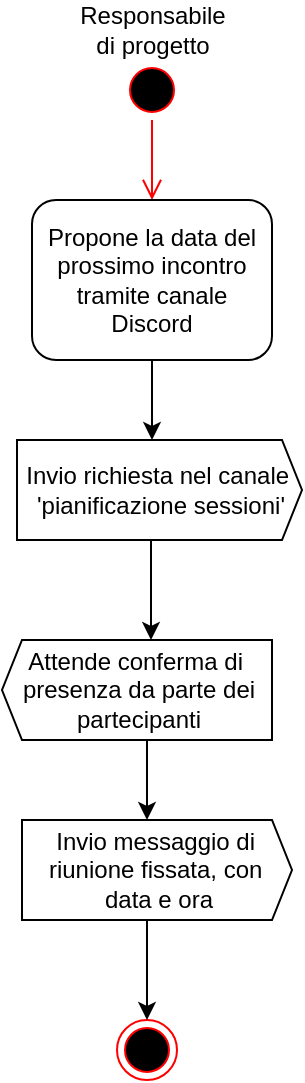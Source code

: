 <mxfile version="14.3.1" type="device"><diagram id="RpehNwofB1IOC7__4_0l" name="Page-1"><mxGraphModel dx="872" dy="419" grid="1" gridSize="10" guides="1" tooltips="1" connect="1" arrows="1" fold="1" page="1" pageScale="1" pageWidth="827" pageHeight="1169" math="0" shadow="0"><root><mxCell id="0"/><mxCell id="1" parent="0"/><mxCell id="jY_goNjBkGcfQNZX3F9H-1" value="" style="ellipse;html=1;shape=startState;fillColor=#000000;strokeColor=#ff0000;" vertex="1" parent="1"><mxGeometry x="360" y="30" width="30" height="30" as="geometry"/></mxCell><mxCell id="jY_goNjBkGcfQNZX3F9H-2" value="" style="edgeStyle=orthogonalEdgeStyle;html=1;verticalAlign=bottom;endArrow=open;endSize=8;strokeColor=#ff0000;entryX=0.5;entryY=0;entryDx=0;entryDy=0;" edge="1" source="jY_goNjBkGcfQNZX3F9H-1" parent="1" target="jY_goNjBkGcfQNZX3F9H-3"><mxGeometry relative="1" as="geometry"><mxPoint x="375" y="90" as="targetPoint"/></mxGeometry></mxCell><mxCell id="jY_goNjBkGcfQNZX3F9H-3" value="Propone la data del prossimo incontro tramite canale Discord" style="rounded=1;whiteSpace=wrap;html=1;" vertex="1" parent="1"><mxGeometry x="315" y="100" width="120" height="80" as="geometry"/></mxCell><mxCell id="jY_goNjBkGcfQNZX3F9H-4" value="Responsabile di progetto" style="text;html=1;strokeColor=none;fillColor=none;align=center;verticalAlign=middle;whiteSpace=wrap;rounded=0;" vertex="1" parent="1"><mxGeometry x="357.5" width="35" height="30" as="geometry"/></mxCell><mxCell id="jY_goNjBkGcfQNZX3F9H-6" value="" style="endArrow=classic;html=1;exitX=0.5;exitY=1;exitDx=0;exitDy=0;" edge="1" parent="1" source="jY_goNjBkGcfQNZX3F9H-3"><mxGeometry width="50" height="50" relative="1" as="geometry"><mxPoint x="420" y="250" as="sourcePoint"/><mxPoint x="375" y="220" as="targetPoint"/></mxGeometry></mxCell><mxCell id="jY_goNjBkGcfQNZX3F9H-9" value="" style="endArrow=classic;html=1;exitX=0.5;exitY=1;exitDx=0;exitDy=0;" edge="1" parent="1"><mxGeometry width="50" height="50" relative="1" as="geometry"><mxPoint x="374.5" y="270" as="sourcePoint"/><mxPoint x="374.5" y="320" as="targetPoint"/></mxGeometry></mxCell><mxCell id="jY_goNjBkGcfQNZX3F9H-11" value="Invio richiesta nel canale&amp;nbsp;&lt;br&gt;'pianificazione sessioni'" style="html=1;shadow=0;dashed=0;align=center;verticalAlign=middle;shape=mxgraph.arrows2.arrow;dy=0;dx=10;notch=0;" vertex="1" parent="1"><mxGeometry x="307.5" y="220" width="142.5" height="50" as="geometry"/></mxCell><mxCell id="jY_goNjBkGcfQNZX3F9H-14" value="Attende conferma di&amp;nbsp;&lt;br&gt;presenza da parte dei&lt;br&gt;partecipanti&lt;br&gt;" style="html=1;shadow=0;dashed=0;align=center;verticalAlign=middle;shape=mxgraph.arrows2.arrow;dy=0;dx=10;notch=0;direction=west;" vertex="1" parent="1"><mxGeometry x="300" y="320" width="135" height="50" as="geometry"/></mxCell><mxCell id="jY_goNjBkGcfQNZX3F9H-16" value="" style="endArrow=classic;html=1;exitX=0;exitY=0;exitDx=62.5;exitDy=0;exitPerimeter=0;entryX=0;entryY=0;entryDx=62.5;entryDy=0;entryPerimeter=0;" edge="1" parent="1" source="jY_goNjBkGcfQNZX3F9H-14" target="jY_goNjBkGcfQNZX3F9H-17"><mxGeometry width="50" height="50" relative="1" as="geometry"><mxPoint x="340" y="560" as="sourcePoint"/><mxPoint x="380" y="410" as="targetPoint"/></mxGeometry></mxCell><mxCell id="jY_goNjBkGcfQNZX3F9H-17" value="Invio messaggio di&amp;nbsp;&lt;br&gt;riunione fissata, con&amp;nbsp;&lt;br&gt;data e ora" style="html=1;shadow=0;dashed=0;align=center;verticalAlign=middle;shape=mxgraph.arrows2.arrow;dy=0;dx=10;notch=0;" vertex="1" parent="1"><mxGeometry x="310" y="410" width="135" height="50" as="geometry"/></mxCell><mxCell id="jY_goNjBkGcfQNZX3F9H-18" value="" style="ellipse;html=1;shape=endState;fillColor=#000000;strokeColor=#ff0000;" vertex="1" parent="1"><mxGeometry x="357.5" y="510" width="30" height="30" as="geometry"/></mxCell><mxCell id="jY_goNjBkGcfQNZX3F9H-19" value="" style="endArrow=classic;html=1;exitX=0;exitY=0;exitDx=62.5;exitDy=50;exitPerimeter=0;entryX=0.5;entryY=0;entryDx=0;entryDy=0;" edge="1" parent="1" source="jY_goNjBkGcfQNZX3F9H-17" target="jY_goNjBkGcfQNZX3F9H-18"><mxGeometry width="50" height="50" relative="1" as="geometry"><mxPoint x="450" y="560" as="sourcePoint"/><mxPoint x="500" y="510" as="targetPoint"/></mxGeometry></mxCell></root></mxGraphModel></diagram></mxfile>